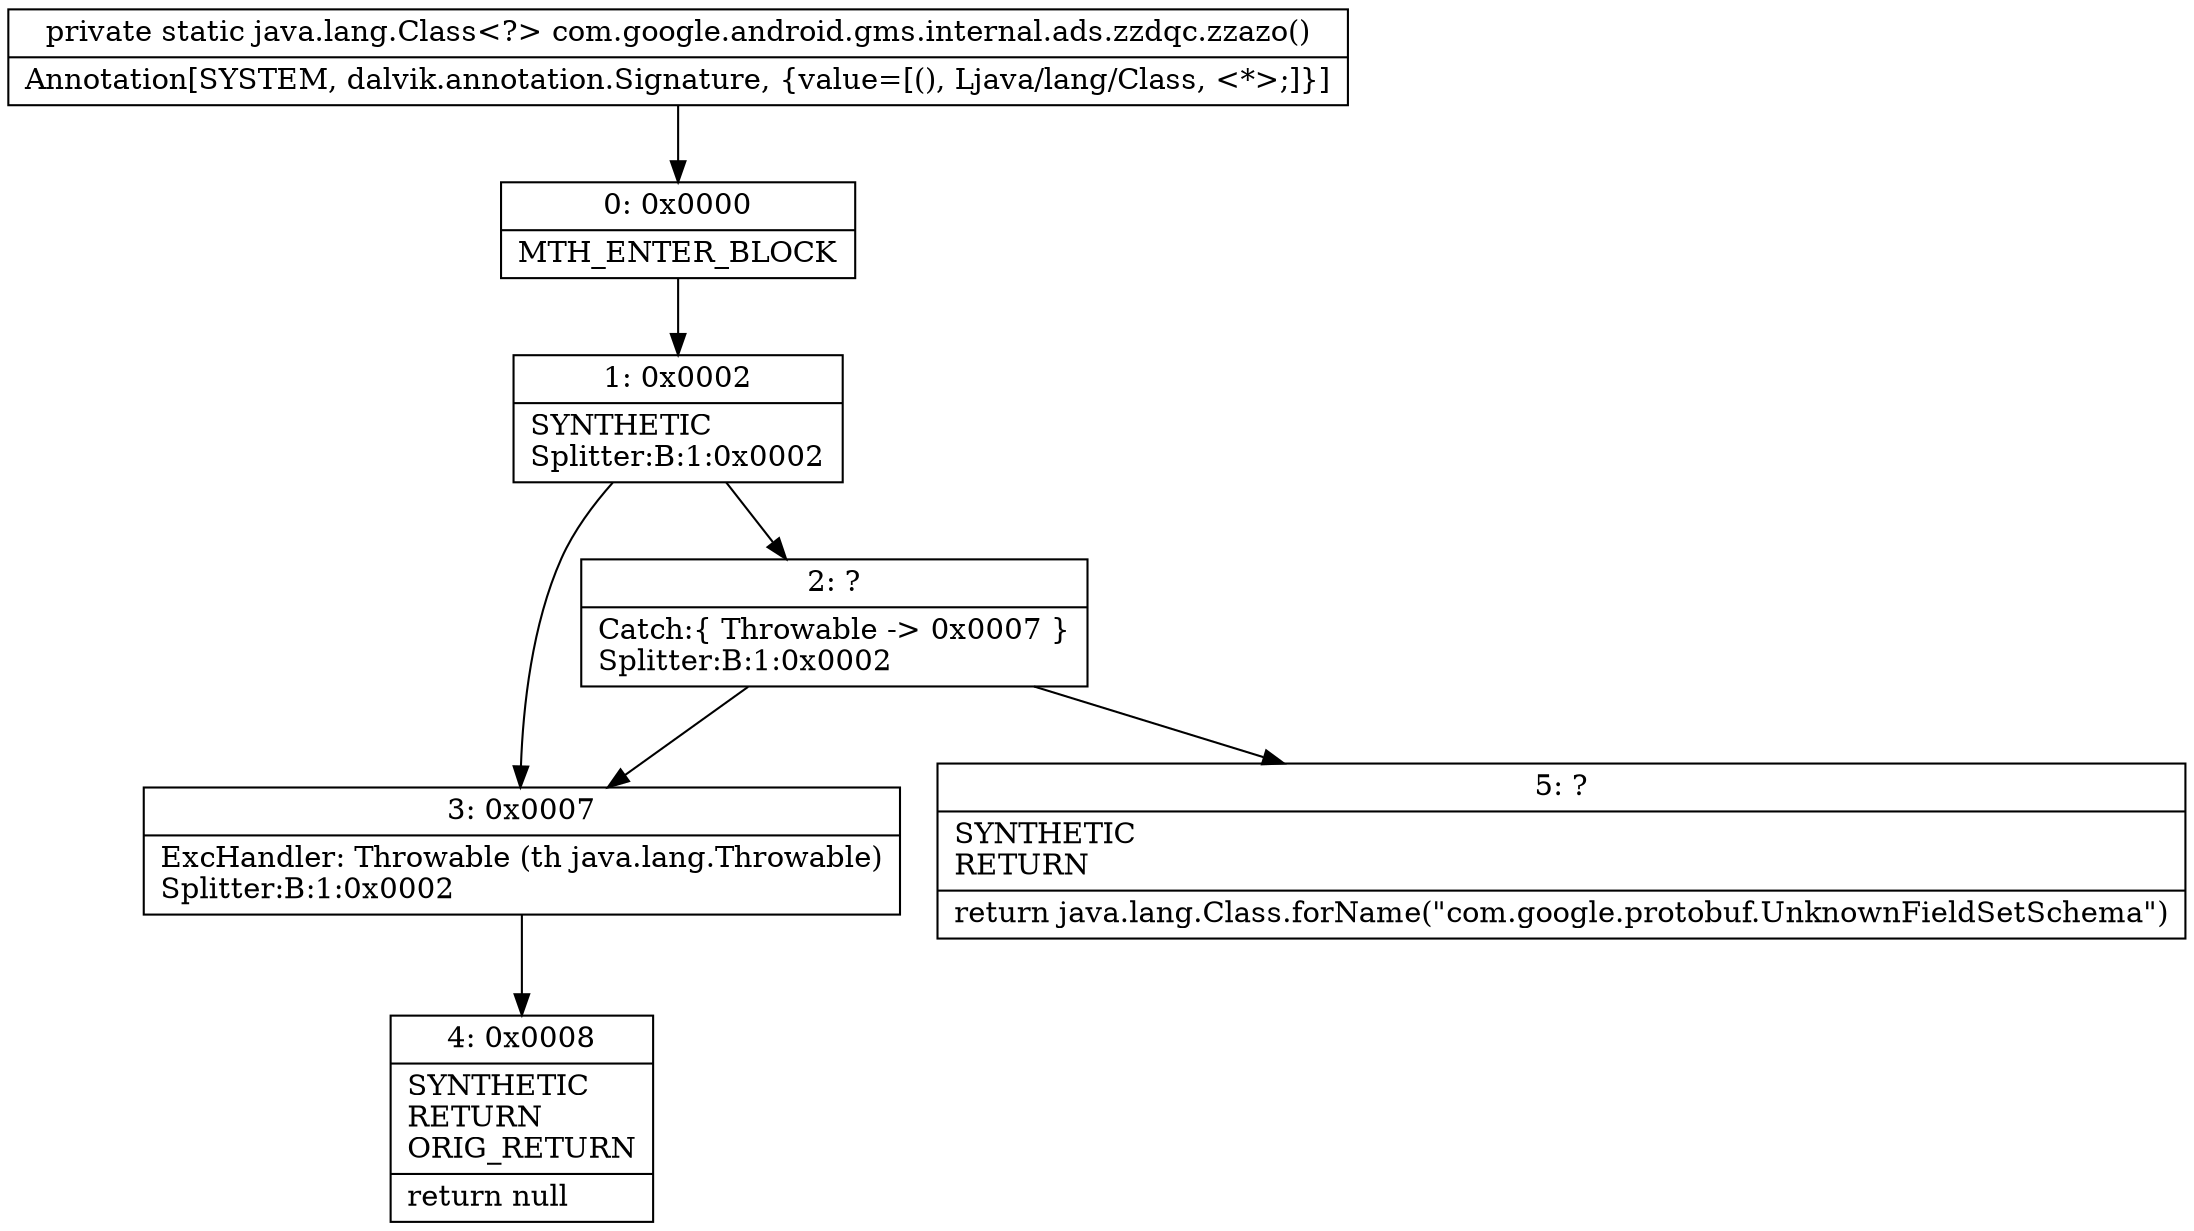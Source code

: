 digraph "CFG forcom.google.android.gms.internal.ads.zzdqc.zzazo()Ljava\/lang\/Class;" {
Node_0 [shape=record,label="{0\:\ 0x0000|MTH_ENTER_BLOCK\l}"];
Node_1 [shape=record,label="{1\:\ 0x0002|SYNTHETIC\lSplitter:B:1:0x0002\l}"];
Node_2 [shape=record,label="{2\:\ ?|Catch:\{ Throwable \-\> 0x0007 \}\lSplitter:B:1:0x0002\l}"];
Node_3 [shape=record,label="{3\:\ 0x0007|ExcHandler: Throwable (th java.lang.Throwable)\lSplitter:B:1:0x0002\l}"];
Node_4 [shape=record,label="{4\:\ 0x0008|SYNTHETIC\lRETURN\lORIG_RETURN\l|return null\l}"];
Node_5 [shape=record,label="{5\:\ ?|SYNTHETIC\lRETURN\l|return java.lang.Class.forName(\"com.google.protobuf.UnknownFieldSetSchema\")\l}"];
MethodNode[shape=record,label="{private static java.lang.Class\<?\> com.google.android.gms.internal.ads.zzdqc.zzazo()  | Annotation[SYSTEM, dalvik.annotation.Signature, \{value=[(), Ljava\/lang\/Class, \<*\>;]\}]\l}"];
MethodNode -> Node_0;
Node_0 -> Node_1;
Node_1 -> Node_2;
Node_1 -> Node_3;
Node_2 -> Node_3;
Node_2 -> Node_5;
Node_3 -> Node_4;
}

